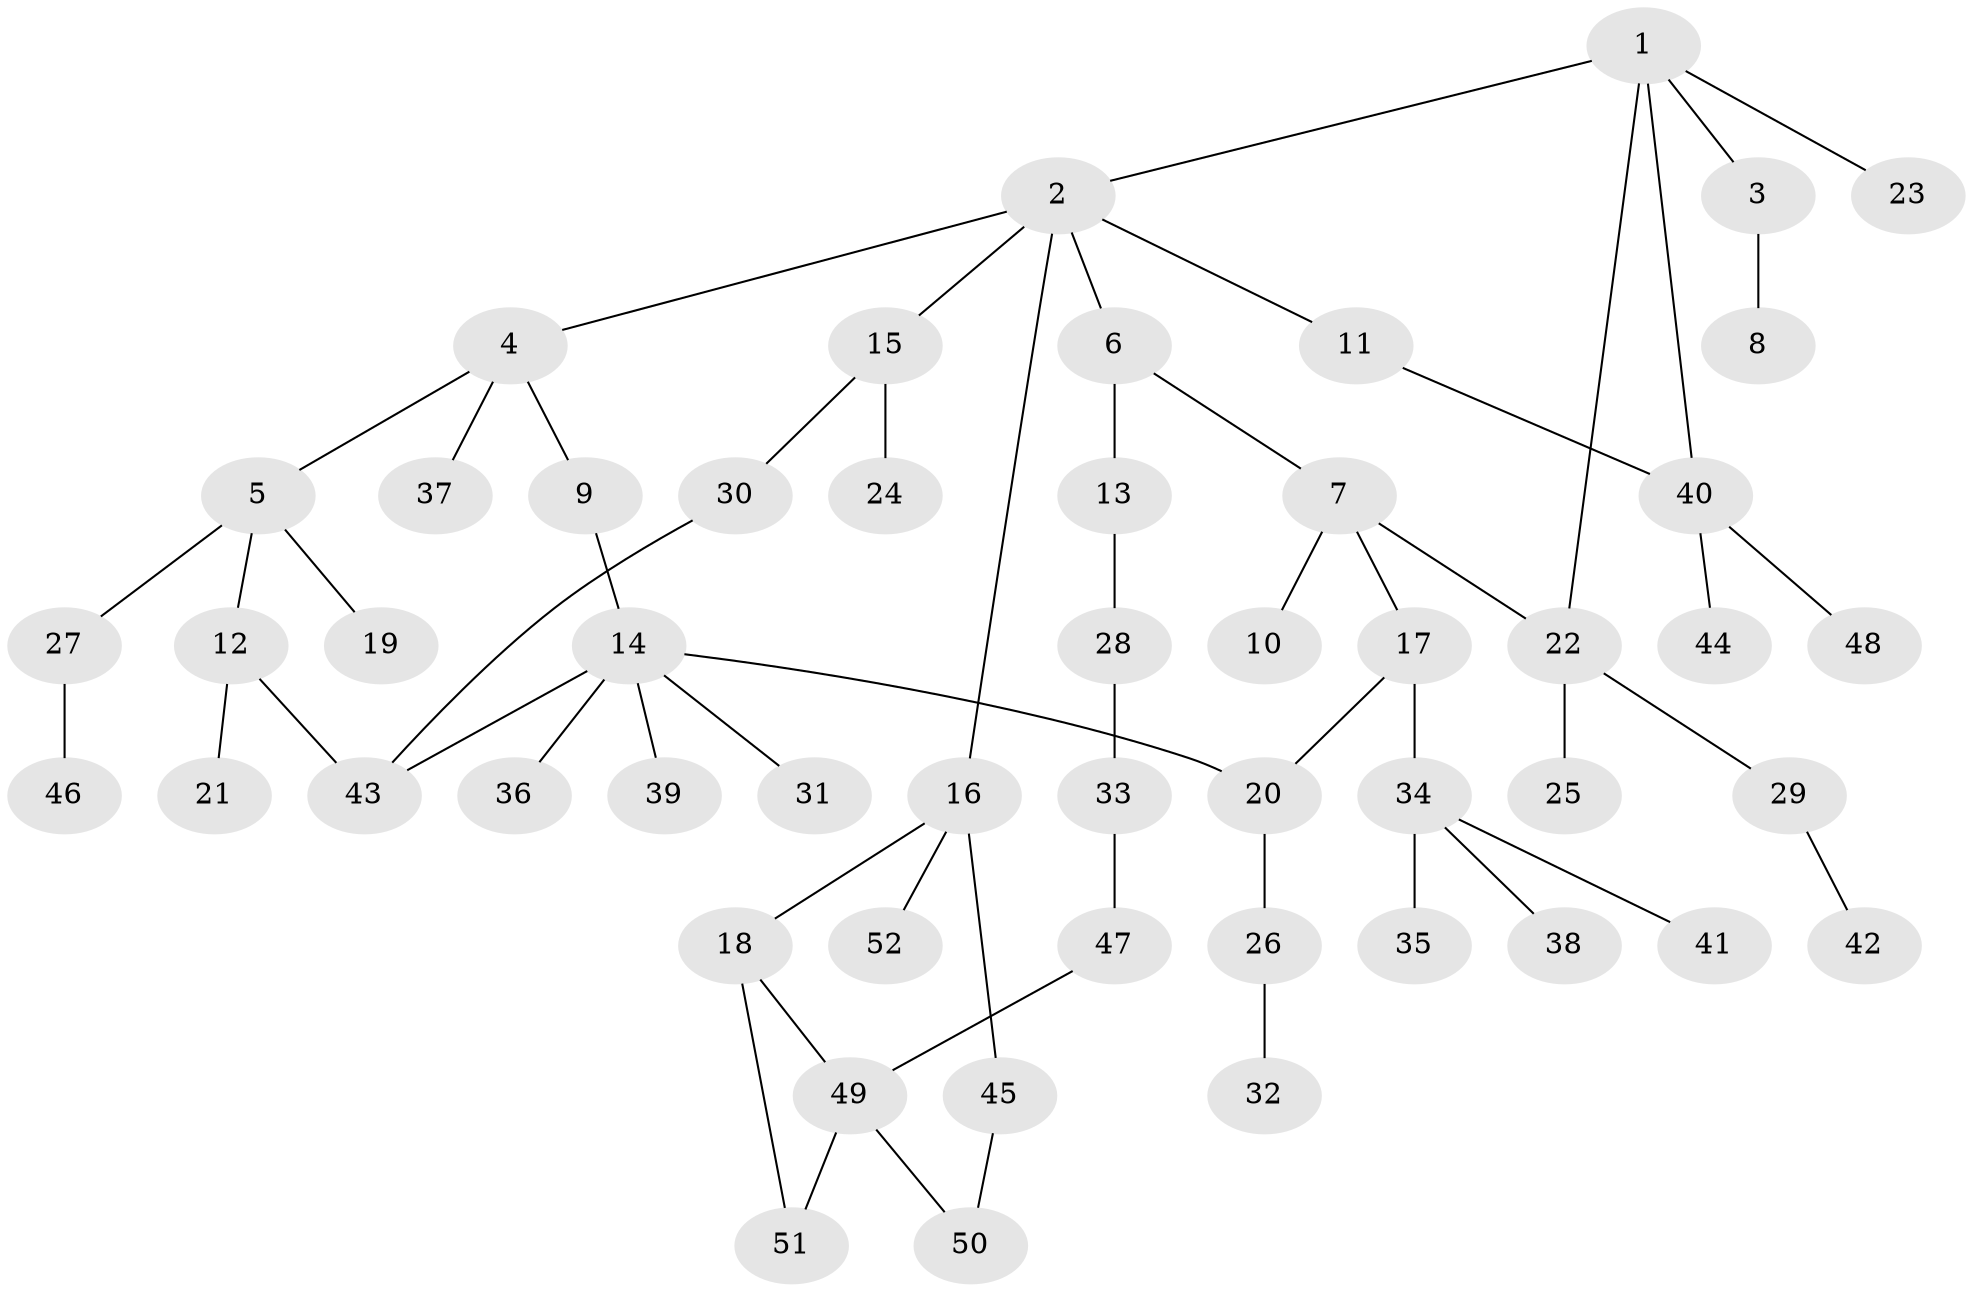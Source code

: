 // Generated by graph-tools (version 1.1) at 2025/13/03/09/25 04:13:27]
// undirected, 52 vertices, 59 edges
graph export_dot {
graph [start="1"]
  node [color=gray90,style=filled];
  1;
  2;
  3;
  4;
  5;
  6;
  7;
  8;
  9;
  10;
  11;
  12;
  13;
  14;
  15;
  16;
  17;
  18;
  19;
  20;
  21;
  22;
  23;
  24;
  25;
  26;
  27;
  28;
  29;
  30;
  31;
  32;
  33;
  34;
  35;
  36;
  37;
  38;
  39;
  40;
  41;
  42;
  43;
  44;
  45;
  46;
  47;
  48;
  49;
  50;
  51;
  52;
  1 -- 2;
  1 -- 3;
  1 -- 23;
  1 -- 40;
  1 -- 22;
  2 -- 4;
  2 -- 6;
  2 -- 11;
  2 -- 15;
  2 -- 16;
  3 -- 8;
  4 -- 5;
  4 -- 9;
  4 -- 37;
  5 -- 12;
  5 -- 19;
  5 -- 27;
  6 -- 7;
  6 -- 13;
  7 -- 10;
  7 -- 17;
  7 -- 22;
  9 -- 14;
  11 -- 40;
  12 -- 21;
  12 -- 43;
  13 -- 28;
  14 -- 20;
  14 -- 31;
  14 -- 36;
  14 -- 39;
  14 -- 43;
  15 -- 24;
  15 -- 30;
  16 -- 18;
  16 -- 45;
  16 -- 52;
  17 -- 34;
  17 -- 20;
  18 -- 51;
  18 -- 49;
  20 -- 26;
  22 -- 25;
  22 -- 29;
  26 -- 32;
  27 -- 46;
  28 -- 33;
  29 -- 42;
  30 -- 43;
  33 -- 47;
  34 -- 35;
  34 -- 38;
  34 -- 41;
  40 -- 44;
  40 -- 48;
  45 -- 50;
  47 -- 49;
  49 -- 50;
  49 -- 51;
}
